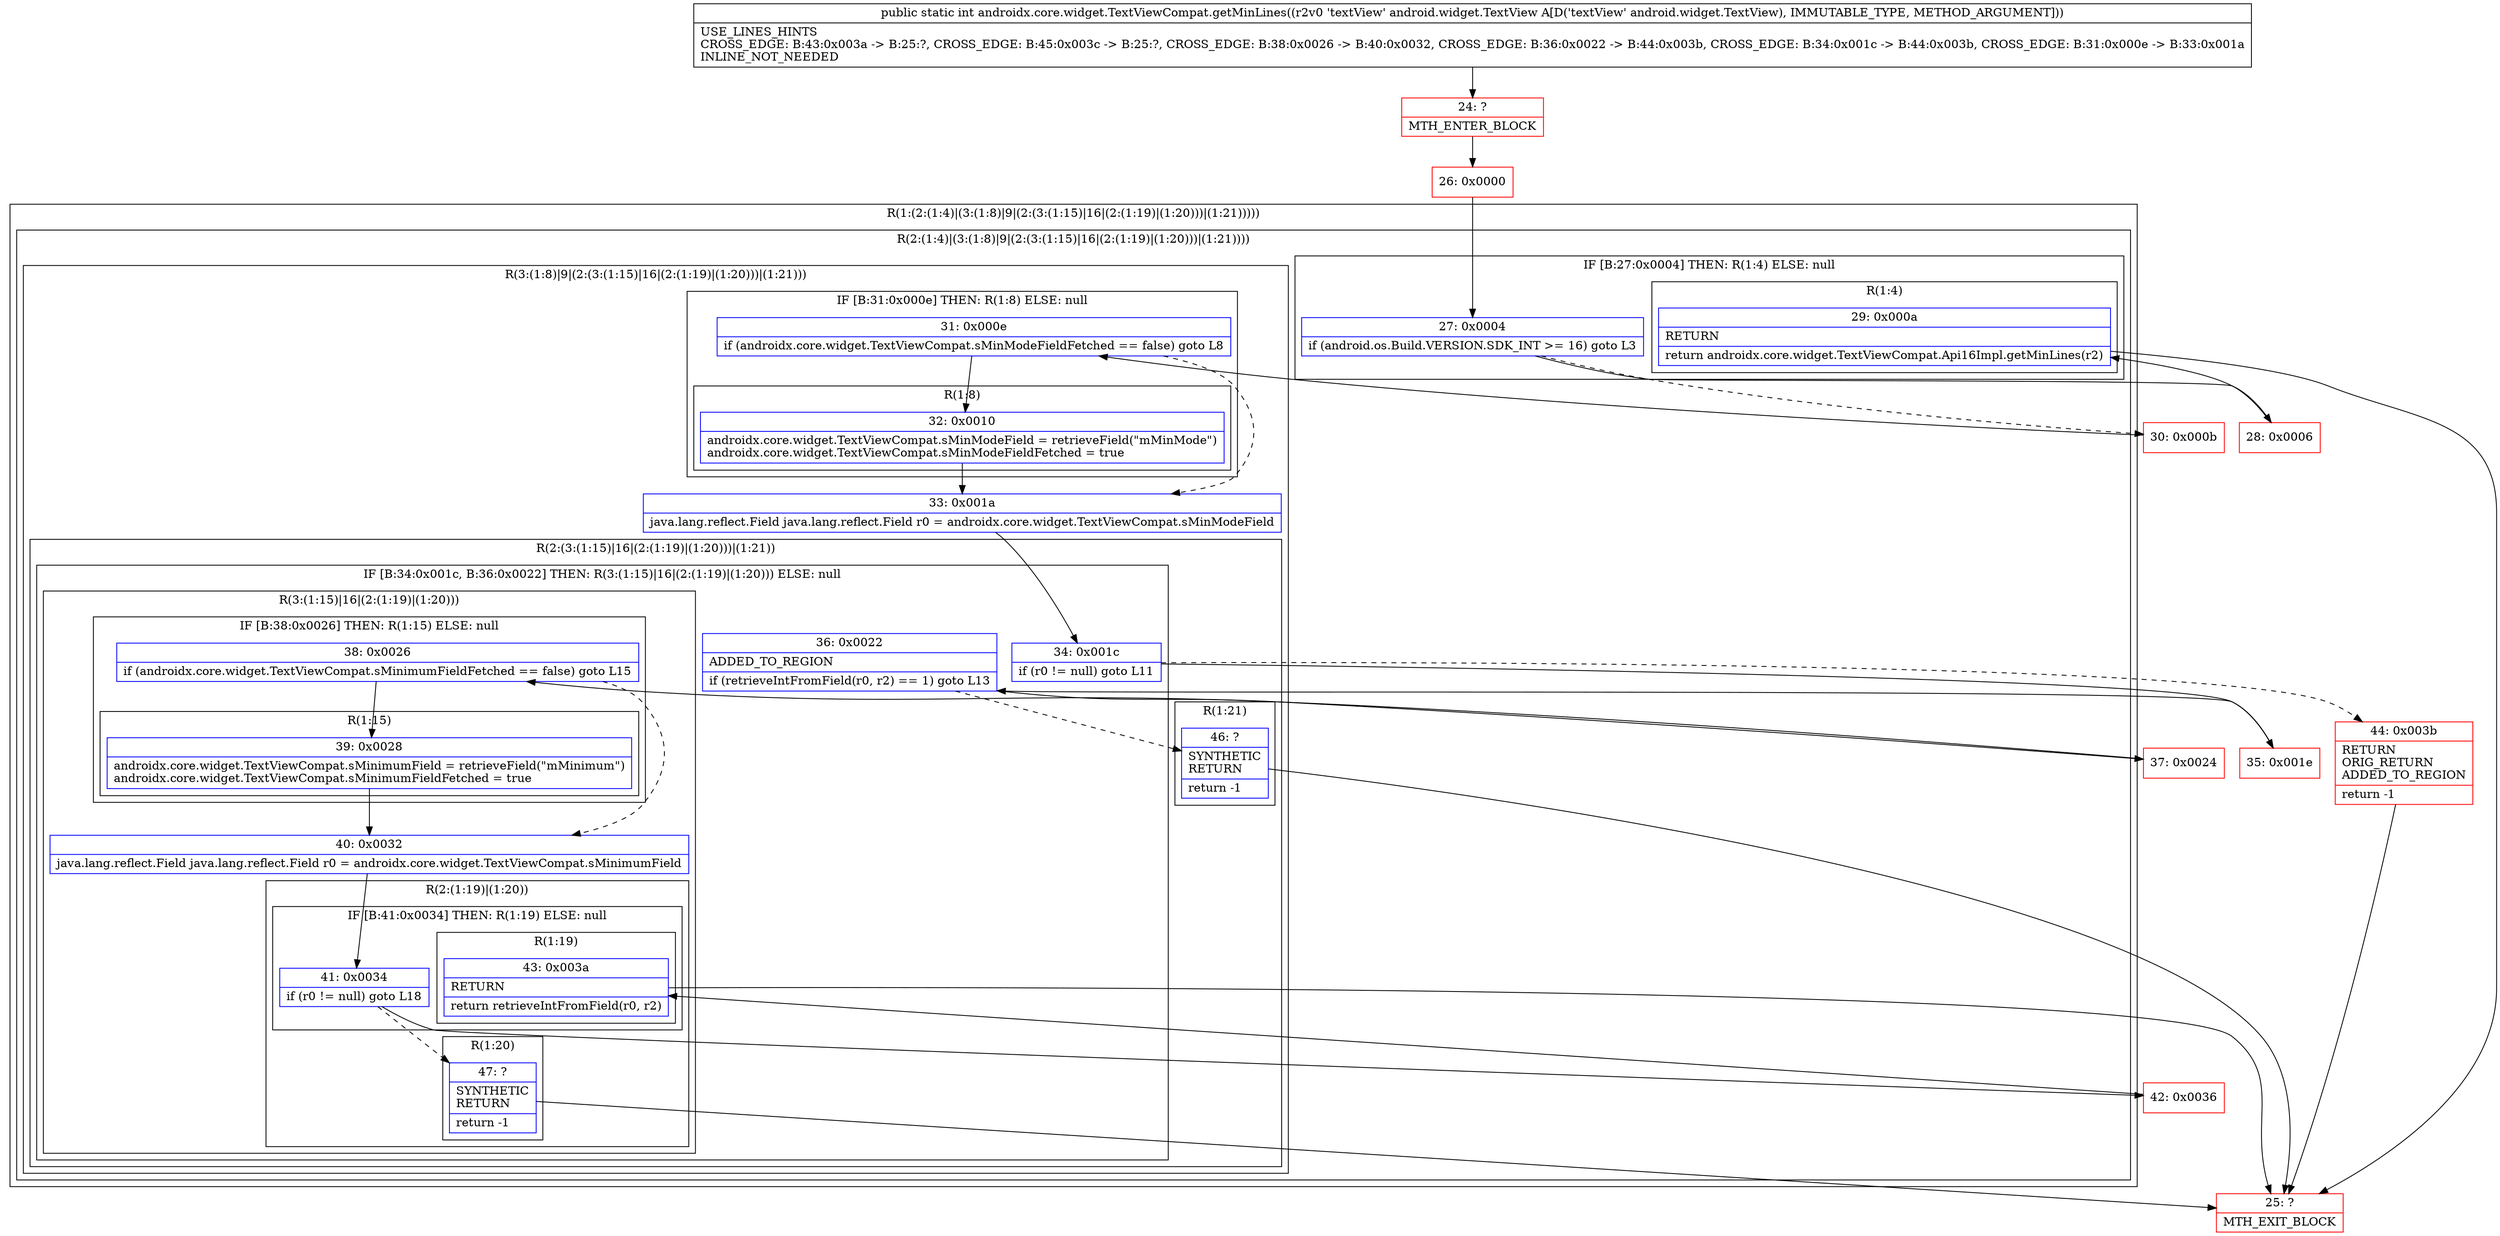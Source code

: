 digraph "CFG forandroidx.core.widget.TextViewCompat.getMinLines(Landroid\/widget\/TextView;)I" {
subgraph cluster_Region_1570030681 {
label = "R(1:(2:(1:4)|(3:(1:8)|9|(2:(3:(1:15)|16|(2:(1:19)|(1:20)))|(1:21)))))";
node [shape=record,color=blue];
subgraph cluster_Region_2054135101 {
label = "R(2:(1:4)|(3:(1:8)|9|(2:(3:(1:15)|16|(2:(1:19)|(1:20)))|(1:21))))";
node [shape=record,color=blue];
subgraph cluster_IfRegion_2047297209 {
label = "IF [B:27:0x0004] THEN: R(1:4) ELSE: null";
node [shape=record,color=blue];
Node_27 [shape=record,label="{27\:\ 0x0004|if (android.os.Build.VERSION.SDK_INT \>= 16) goto L3\l}"];
subgraph cluster_Region_1567832842 {
label = "R(1:4)";
node [shape=record,color=blue];
Node_29 [shape=record,label="{29\:\ 0x000a|RETURN\l|return androidx.core.widget.TextViewCompat.Api16Impl.getMinLines(r2)\l}"];
}
}
subgraph cluster_Region_1555450387 {
label = "R(3:(1:8)|9|(2:(3:(1:15)|16|(2:(1:19)|(1:20)))|(1:21)))";
node [shape=record,color=blue];
subgraph cluster_IfRegion_650021617 {
label = "IF [B:31:0x000e] THEN: R(1:8) ELSE: null";
node [shape=record,color=blue];
Node_31 [shape=record,label="{31\:\ 0x000e|if (androidx.core.widget.TextViewCompat.sMinModeFieldFetched == false) goto L8\l}"];
subgraph cluster_Region_540966254 {
label = "R(1:8)";
node [shape=record,color=blue];
Node_32 [shape=record,label="{32\:\ 0x0010|androidx.core.widget.TextViewCompat.sMinModeField = retrieveField(\"mMinMode\")\landroidx.core.widget.TextViewCompat.sMinModeFieldFetched = true\l}"];
}
}
Node_33 [shape=record,label="{33\:\ 0x001a|java.lang.reflect.Field java.lang.reflect.Field r0 = androidx.core.widget.TextViewCompat.sMinModeField\l}"];
subgraph cluster_Region_1624032606 {
label = "R(2:(3:(1:15)|16|(2:(1:19)|(1:20)))|(1:21))";
node [shape=record,color=blue];
subgraph cluster_IfRegion_1938434305 {
label = "IF [B:34:0x001c, B:36:0x0022] THEN: R(3:(1:15)|16|(2:(1:19)|(1:20))) ELSE: null";
node [shape=record,color=blue];
Node_34 [shape=record,label="{34\:\ 0x001c|if (r0 != null) goto L11\l}"];
Node_36 [shape=record,label="{36\:\ 0x0022|ADDED_TO_REGION\l|if (retrieveIntFromField(r0, r2) == 1) goto L13\l}"];
subgraph cluster_Region_509468577 {
label = "R(3:(1:15)|16|(2:(1:19)|(1:20)))";
node [shape=record,color=blue];
subgraph cluster_IfRegion_614668582 {
label = "IF [B:38:0x0026] THEN: R(1:15) ELSE: null";
node [shape=record,color=blue];
Node_38 [shape=record,label="{38\:\ 0x0026|if (androidx.core.widget.TextViewCompat.sMinimumFieldFetched == false) goto L15\l}"];
subgraph cluster_Region_1989736001 {
label = "R(1:15)";
node [shape=record,color=blue];
Node_39 [shape=record,label="{39\:\ 0x0028|androidx.core.widget.TextViewCompat.sMinimumField = retrieveField(\"mMinimum\")\landroidx.core.widget.TextViewCompat.sMinimumFieldFetched = true\l}"];
}
}
Node_40 [shape=record,label="{40\:\ 0x0032|java.lang.reflect.Field java.lang.reflect.Field r0 = androidx.core.widget.TextViewCompat.sMinimumField\l}"];
subgraph cluster_Region_631124209 {
label = "R(2:(1:19)|(1:20))";
node [shape=record,color=blue];
subgraph cluster_IfRegion_1427792895 {
label = "IF [B:41:0x0034] THEN: R(1:19) ELSE: null";
node [shape=record,color=blue];
Node_41 [shape=record,label="{41\:\ 0x0034|if (r0 != null) goto L18\l}"];
subgraph cluster_Region_991055261 {
label = "R(1:19)";
node [shape=record,color=blue];
Node_43 [shape=record,label="{43\:\ 0x003a|RETURN\l|return retrieveIntFromField(r0, r2)\l}"];
}
}
subgraph cluster_Region_603907881 {
label = "R(1:20)";
node [shape=record,color=blue];
Node_47 [shape=record,label="{47\:\ ?|SYNTHETIC\lRETURN\l|return \-1\l}"];
}
}
}
}
subgraph cluster_Region_531148889 {
label = "R(1:21)";
node [shape=record,color=blue];
Node_46 [shape=record,label="{46\:\ ?|SYNTHETIC\lRETURN\l|return \-1\l}"];
}
}
}
}
}
Node_24 [shape=record,color=red,label="{24\:\ ?|MTH_ENTER_BLOCK\l}"];
Node_26 [shape=record,color=red,label="{26\:\ 0x0000}"];
Node_28 [shape=record,color=red,label="{28\:\ 0x0006}"];
Node_25 [shape=record,color=red,label="{25\:\ ?|MTH_EXIT_BLOCK\l}"];
Node_30 [shape=record,color=red,label="{30\:\ 0x000b}"];
Node_35 [shape=record,color=red,label="{35\:\ 0x001e}"];
Node_37 [shape=record,color=red,label="{37\:\ 0x0024}"];
Node_42 [shape=record,color=red,label="{42\:\ 0x0036}"];
Node_44 [shape=record,color=red,label="{44\:\ 0x003b|RETURN\lORIG_RETURN\lADDED_TO_REGION\l|return \-1\l}"];
MethodNode[shape=record,label="{public static int androidx.core.widget.TextViewCompat.getMinLines((r2v0 'textView' android.widget.TextView A[D('textView' android.widget.TextView), IMMUTABLE_TYPE, METHOD_ARGUMENT]))  | USE_LINES_HINTS\lCROSS_EDGE: B:43:0x003a \-\> B:25:?, CROSS_EDGE: B:45:0x003c \-\> B:25:?, CROSS_EDGE: B:38:0x0026 \-\> B:40:0x0032, CROSS_EDGE: B:36:0x0022 \-\> B:44:0x003b, CROSS_EDGE: B:34:0x001c \-\> B:44:0x003b, CROSS_EDGE: B:31:0x000e \-\> B:33:0x001a\lINLINE_NOT_NEEDED\l}"];
MethodNode -> Node_24;Node_27 -> Node_28;
Node_27 -> Node_30[style=dashed];
Node_29 -> Node_25;
Node_31 -> Node_32;
Node_31 -> Node_33[style=dashed];
Node_32 -> Node_33;
Node_33 -> Node_34;
Node_34 -> Node_35;
Node_34 -> Node_44[style=dashed];
Node_36 -> Node_37;
Node_36 -> Node_46[style=dashed];
Node_38 -> Node_39;
Node_38 -> Node_40[style=dashed];
Node_39 -> Node_40;
Node_40 -> Node_41;
Node_41 -> Node_42;
Node_41 -> Node_47[style=dashed];
Node_43 -> Node_25;
Node_47 -> Node_25;
Node_46 -> Node_25;
Node_24 -> Node_26;
Node_26 -> Node_27;
Node_28 -> Node_29;
Node_30 -> Node_31;
Node_35 -> Node_36;
Node_37 -> Node_38;
Node_42 -> Node_43;
Node_44 -> Node_25;
}

